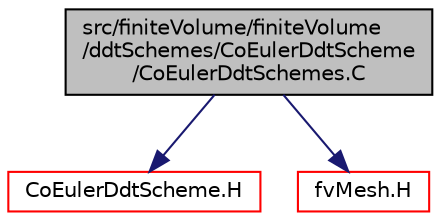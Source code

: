 digraph "src/finiteVolume/finiteVolume/ddtSchemes/CoEulerDdtScheme/CoEulerDdtSchemes.C"
{
  bgcolor="transparent";
  edge [fontname="Helvetica",fontsize="10",labelfontname="Helvetica",labelfontsize="10"];
  node [fontname="Helvetica",fontsize="10",shape=record];
  Node0 [label="src/finiteVolume/finiteVolume\l/ddtSchemes/CoEulerDdtScheme\l/CoEulerDdtSchemes.C",height=0.2,width=0.4,color="black", fillcolor="grey75", style="filled", fontcolor="black"];
  Node0 -> Node1 [color="midnightblue",fontsize="10",style="solid",fontname="Helvetica"];
  Node1 [label="CoEulerDdtScheme.H",height=0.2,width=0.4,color="red",URL="$a03005.html"];
  Node0 -> Node142 [color="midnightblue",fontsize="10",style="solid",fontname="Helvetica"];
  Node142 [label="fvMesh.H",height=0.2,width=0.4,color="red",URL="$a03719.html"];
}
